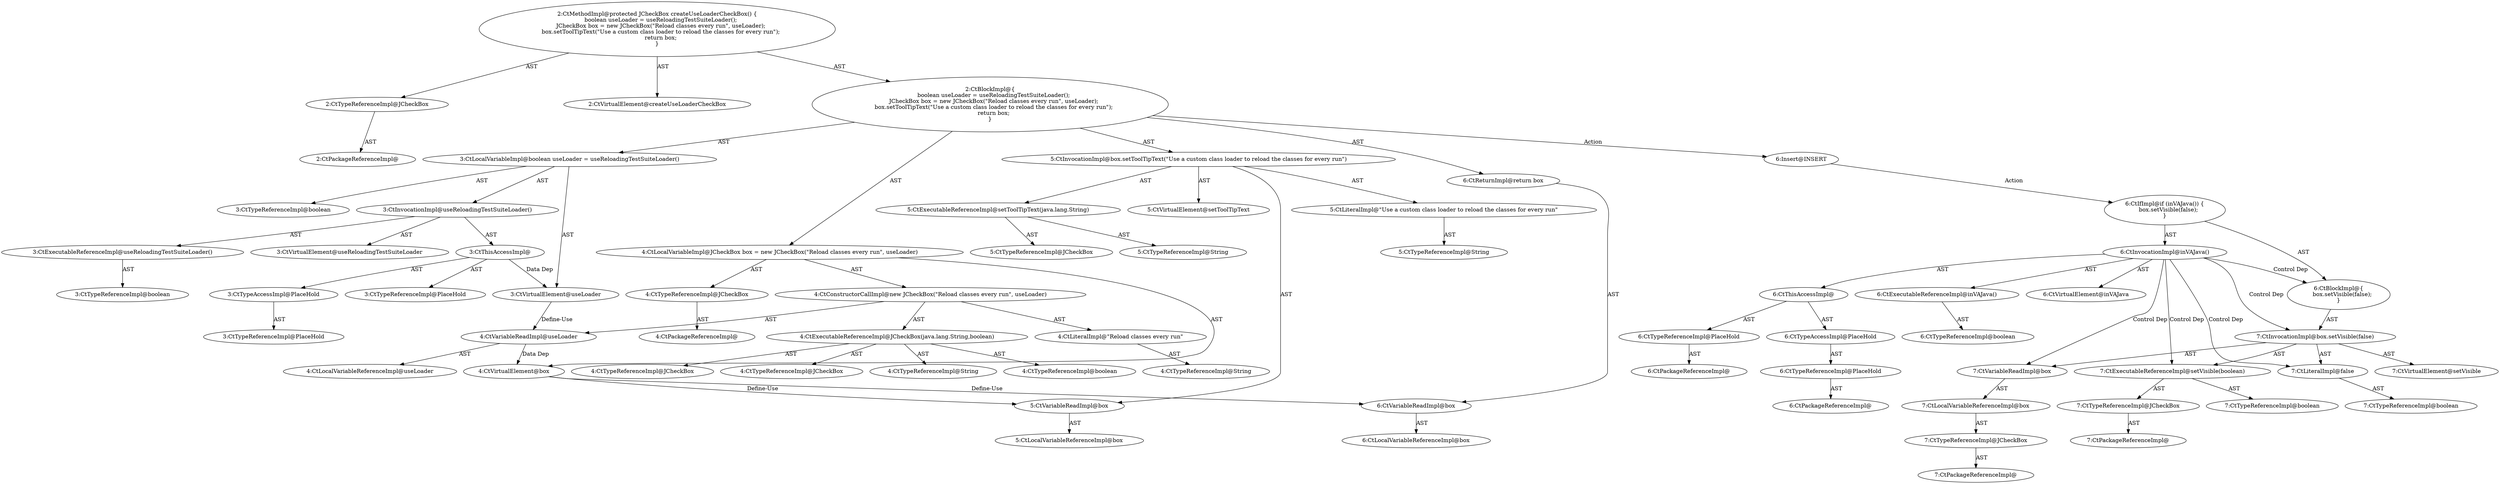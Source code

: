 digraph "createUseLoaderCheckBox#?" {
0 [label="2:CtTypeReferenceImpl@JCheckBox" shape=ellipse]
1 [label="2:CtPackageReferenceImpl@" shape=ellipse]
2 [label="2:CtVirtualElement@createUseLoaderCheckBox" shape=ellipse]
3 [label="3:CtTypeReferenceImpl@boolean" shape=ellipse]
4 [label="3:CtExecutableReferenceImpl@useReloadingTestSuiteLoader()" shape=ellipse]
5 [label="3:CtTypeReferenceImpl@boolean" shape=ellipse]
6 [label="3:CtVirtualElement@useReloadingTestSuiteLoader" shape=ellipse]
7 [label="3:CtTypeAccessImpl@PlaceHold" shape=ellipse]
8 [label="3:CtTypeReferenceImpl@PlaceHold" shape=ellipse]
9 [label="3:CtThisAccessImpl@" shape=ellipse]
10 [label="3:CtTypeReferenceImpl@PlaceHold" shape=ellipse]
11 [label="3:CtInvocationImpl@useReloadingTestSuiteLoader()" shape=ellipse]
12 [label="3:CtVirtualElement@useLoader" shape=ellipse]
13 [label="3:CtLocalVariableImpl@boolean useLoader = useReloadingTestSuiteLoader()" shape=ellipse]
14 [label="4:CtTypeReferenceImpl@JCheckBox" shape=ellipse]
15 [label="4:CtPackageReferenceImpl@" shape=ellipse]
16 [label="4:CtExecutableReferenceImpl@JCheckBox(java.lang.String,boolean)" shape=ellipse]
17 [label="4:CtTypeReferenceImpl@JCheckBox" shape=ellipse]
18 [label="4:CtTypeReferenceImpl@JCheckBox" shape=ellipse]
19 [label="4:CtTypeReferenceImpl@String" shape=ellipse]
20 [label="4:CtTypeReferenceImpl@boolean" shape=ellipse]
21 [label="4:CtLiteralImpl@\"Reload classes every run\"" shape=ellipse]
22 [label="4:CtTypeReferenceImpl@String" shape=ellipse]
23 [label="4:CtVariableReadImpl@useLoader" shape=ellipse]
24 [label="4:CtLocalVariableReferenceImpl@useLoader" shape=ellipse]
25 [label="4:CtConstructorCallImpl@new JCheckBox(\"Reload classes every run\", useLoader)" shape=ellipse]
26 [label="4:CtVirtualElement@box" shape=ellipse]
27 [label="4:CtLocalVariableImpl@JCheckBox box = new JCheckBox(\"Reload classes every run\", useLoader)" shape=ellipse]
28 [label="5:CtExecutableReferenceImpl@setToolTipText(java.lang.String)" shape=ellipse]
29 [label="5:CtTypeReferenceImpl@JCheckBox" shape=ellipse]
30 [label="5:CtTypeReferenceImpl@String" shape=ellipse]
31 [label="5:CtVirtualElement@setToolTipText" shape=ellipse]
32 [label="5:CtVariableReadImpl@box" shape=ellipse]
33 [label="5:CtLocalVariableReferenceImpl@box" shape=ellipse]
34 [label="5:CtLiteralImpl@\"Use a custom class loader to reload the classes for every run\"" shape=ellipse]
35 [label="5:CtTypeReferenceImpl@String" shape=ellipse]
36 [label="5:CtInvocationImpl@box.setToolTipText(\"Use a custom class loader to reload the classes for every run\")" shape=ellipse]
37 [label="6:CtVariableReadImpl@box" shape=ellipse]
38 [label="6:CtLocalVariableReferenceImpl@box" shape=ellipse]
39 [label="6:CtReturnImpl@return box" shape=ellipse]
40 [label="2:CtBlockImpl@\{
    boolean useLoader = useReloadingTestSuiteLoader();
    JCheckBox box = new JCheckBox(\"Reload classes every run\", useLoader);
    box.setToolTipText(\"Use a custom class loader to reload the classes for every run\");
    return box;
\}" shape=ellipse]
41 [label="2:CtMethodImpl@protected JCheckBox createUseLoaderCheckBox() \{
    boolean useLoader = useReloadingTestSuiteLoader();
    JCheckBox box = new JCheckBox(\"Reload classes every run\", useLoader);
    box.setToolTipText(\"Use a custom class loader to reload the classes for every run\");
    return box;
\}" shape=ellipse]
42 [label="6:Insert@INSERT" shape=ellipse]
43 [label="6:CtPackageReferenceImpl@" shape=ellipse]
44 [label="6:CtTypeReferenceImpl@PlaceHold" shape=ellipse]
45 [label="6:CtPackageReferenceImpl@" shape=ellipse]
46 [label="6:CtTypeReferenceImpl@PlaceHold" shape=ellipse]
47 [label="6:CtTypeAccessImpl@PlaceHold" shape=ellipse]
48 [label="6:CtThisAccessImpl@" shape=ellipse]
49 [label="6:CtTypeReferenceImpl@boolean" shape=ellipse]
50 [label="6:CtExecutableReferenceImpl@inVAJava()" shape=ellipse]
51 [label="6:CtInvocationImpl@inVAJava()" shape=ellipse]
52 [label="6:CtVirtualElement@inVAJava" shape=ellipse]
53 [label="7:CtPackageReferenceImpl@" shape=ellipse]
54 [label="7:CtTypeReferenceImpl@JCheckBox" shape=ellipse]
55 [label="7:CtLocalVariableReferenceImpl@box" shape=ellipse]
56 [label="7:CtVariableReadImpl@box" shape=ellipse]
57 [label="7:CtPackageReferenceImpl@" shape=ellipse]
58 [label="7:CtTypeReferenceImpl@JCheckBox" shape=ellipse]
59 [label="7:CtTypeReferenceImpl@boolean" shape=ellipse]
60 [label="7:CtExecutableReferenceImpl@setVisible(boolean)" shape=ellipse]
61 [label="7:CtTypeReferenceImpl@boolean" shape=ellipse]
62 [label="7:CtLiteralImpl@false" shape=ellipse]
63 [label="7:CtInvocationImpl@box.setVisible(false)" shape=ellipse]
64 [label="7:CtVirtualElement@setVisible" shape=ellipse]
65 [label="6:CtBlockImpl@\{
    box.setVisible(false);
\}" shape=ellipse]
66 [label="6:CtIfImpl@if (inVAJava()) \{
    box.setVisible(false);
\}" shape=ellipse]
0 -> 1 [label="AST"];
4 -> 5 [label="AST"];
7 -> 8 [label="AST"];
9 -> 10 [label="AST"];
9 -> 7 [label="AST"];
9 -> 12 [label="Data Dep"];
11 -> 6 [label="AST"];
11 -> 9 [label="AST"];
11 -> 4 [label="AST"];
12 -> 23 [label="Define-Use"];
13 -> 12 [label="AST"];
13 -> 3 [label="AST"];
13 -> 11 [label="AST"];
14 -> 15 [label="AST"];
16 -> 17 [label="AST"];
16 -> 18 [label="AST"];
16 -> 19 [label="AST"];
16 -> 20 [label="AST"];
21 -> 22 [label="AST"];
23 -> 24 [label="AST"];
23 -> 26 [label="Data Dep"];
25 -> 16 [label="AST"];
25 -> 21 [label="AST"];
25 -> 23 [label="AST"];
26 -> 32 [label="Define-Use"];
26 -> 37 [label="Define-Use"];
27 -> 26 [label="AST"];
27 -> 14 [label="AST"];
27 -> 25 [label="AST"];
28 -> 29 [label="AST"];
28 -> 30 [label="AST"];
32 -> 33 [label="AST"];
34 -> 35 [label="AST"];
36 -> 31 [label="AST"];
36 -> 32 [label="AST"];
36 -> 28 [label="AST"];
36 -> 34 [label="AST"];
37 -> 38 [label="AST"];
39 -> 37 [label="AST"];
40 -> 13 [label="AST"];
40 -> 27 [label="AST"];
40 -> 36 [label="AST"];
40 -> 39 [label="AST"];
40 -> 42 [label="Action"];
41 -> 2 [label="AST"];
41 -> 0 [label="AST"];
41 -> 40 [label="AST"];
42 -> 66 [label="Action"];
44 -> 43 [label="AST"];
46 -> 45 [label="AST"];
47 -> 46 [label="AST"];
48 -> 44 [label="AST"];
48 -> 47 [label="AST"];
50 -> 49 [label="AST"];
51 -> 52 [label="AST"];
51 -> 48 [label="AST"];
51 -> 50 [label="AST"];
51 -> 65 [label="Control Dep"];
51 -> 63 [label="Control Dep"];
51 -> 60 [label="Control Dep"];
51 -> 56 [label="Control Dep"];
51 -> 62 [label="Control Dep"];
54 -> 53 [label="AST"];
55 -> 54 [label="AST"];
56 -> 55 [label="AST"];
58 -> 57 [label="AST"];
60 -> 58 [label="AST"];
60 -> 59 [label="AST"];
62 -> 61 [label="AST"];
63 -> 64 [label="AST"];
63 -> 56 [label="AST"];
63 -> 60 [label="AST"];
63 -> 62 [label="AST"];
65 -> 63 [label="AST"];
66 -> 51 [label="AST"];
66 -> 65 [label="AST"];
}